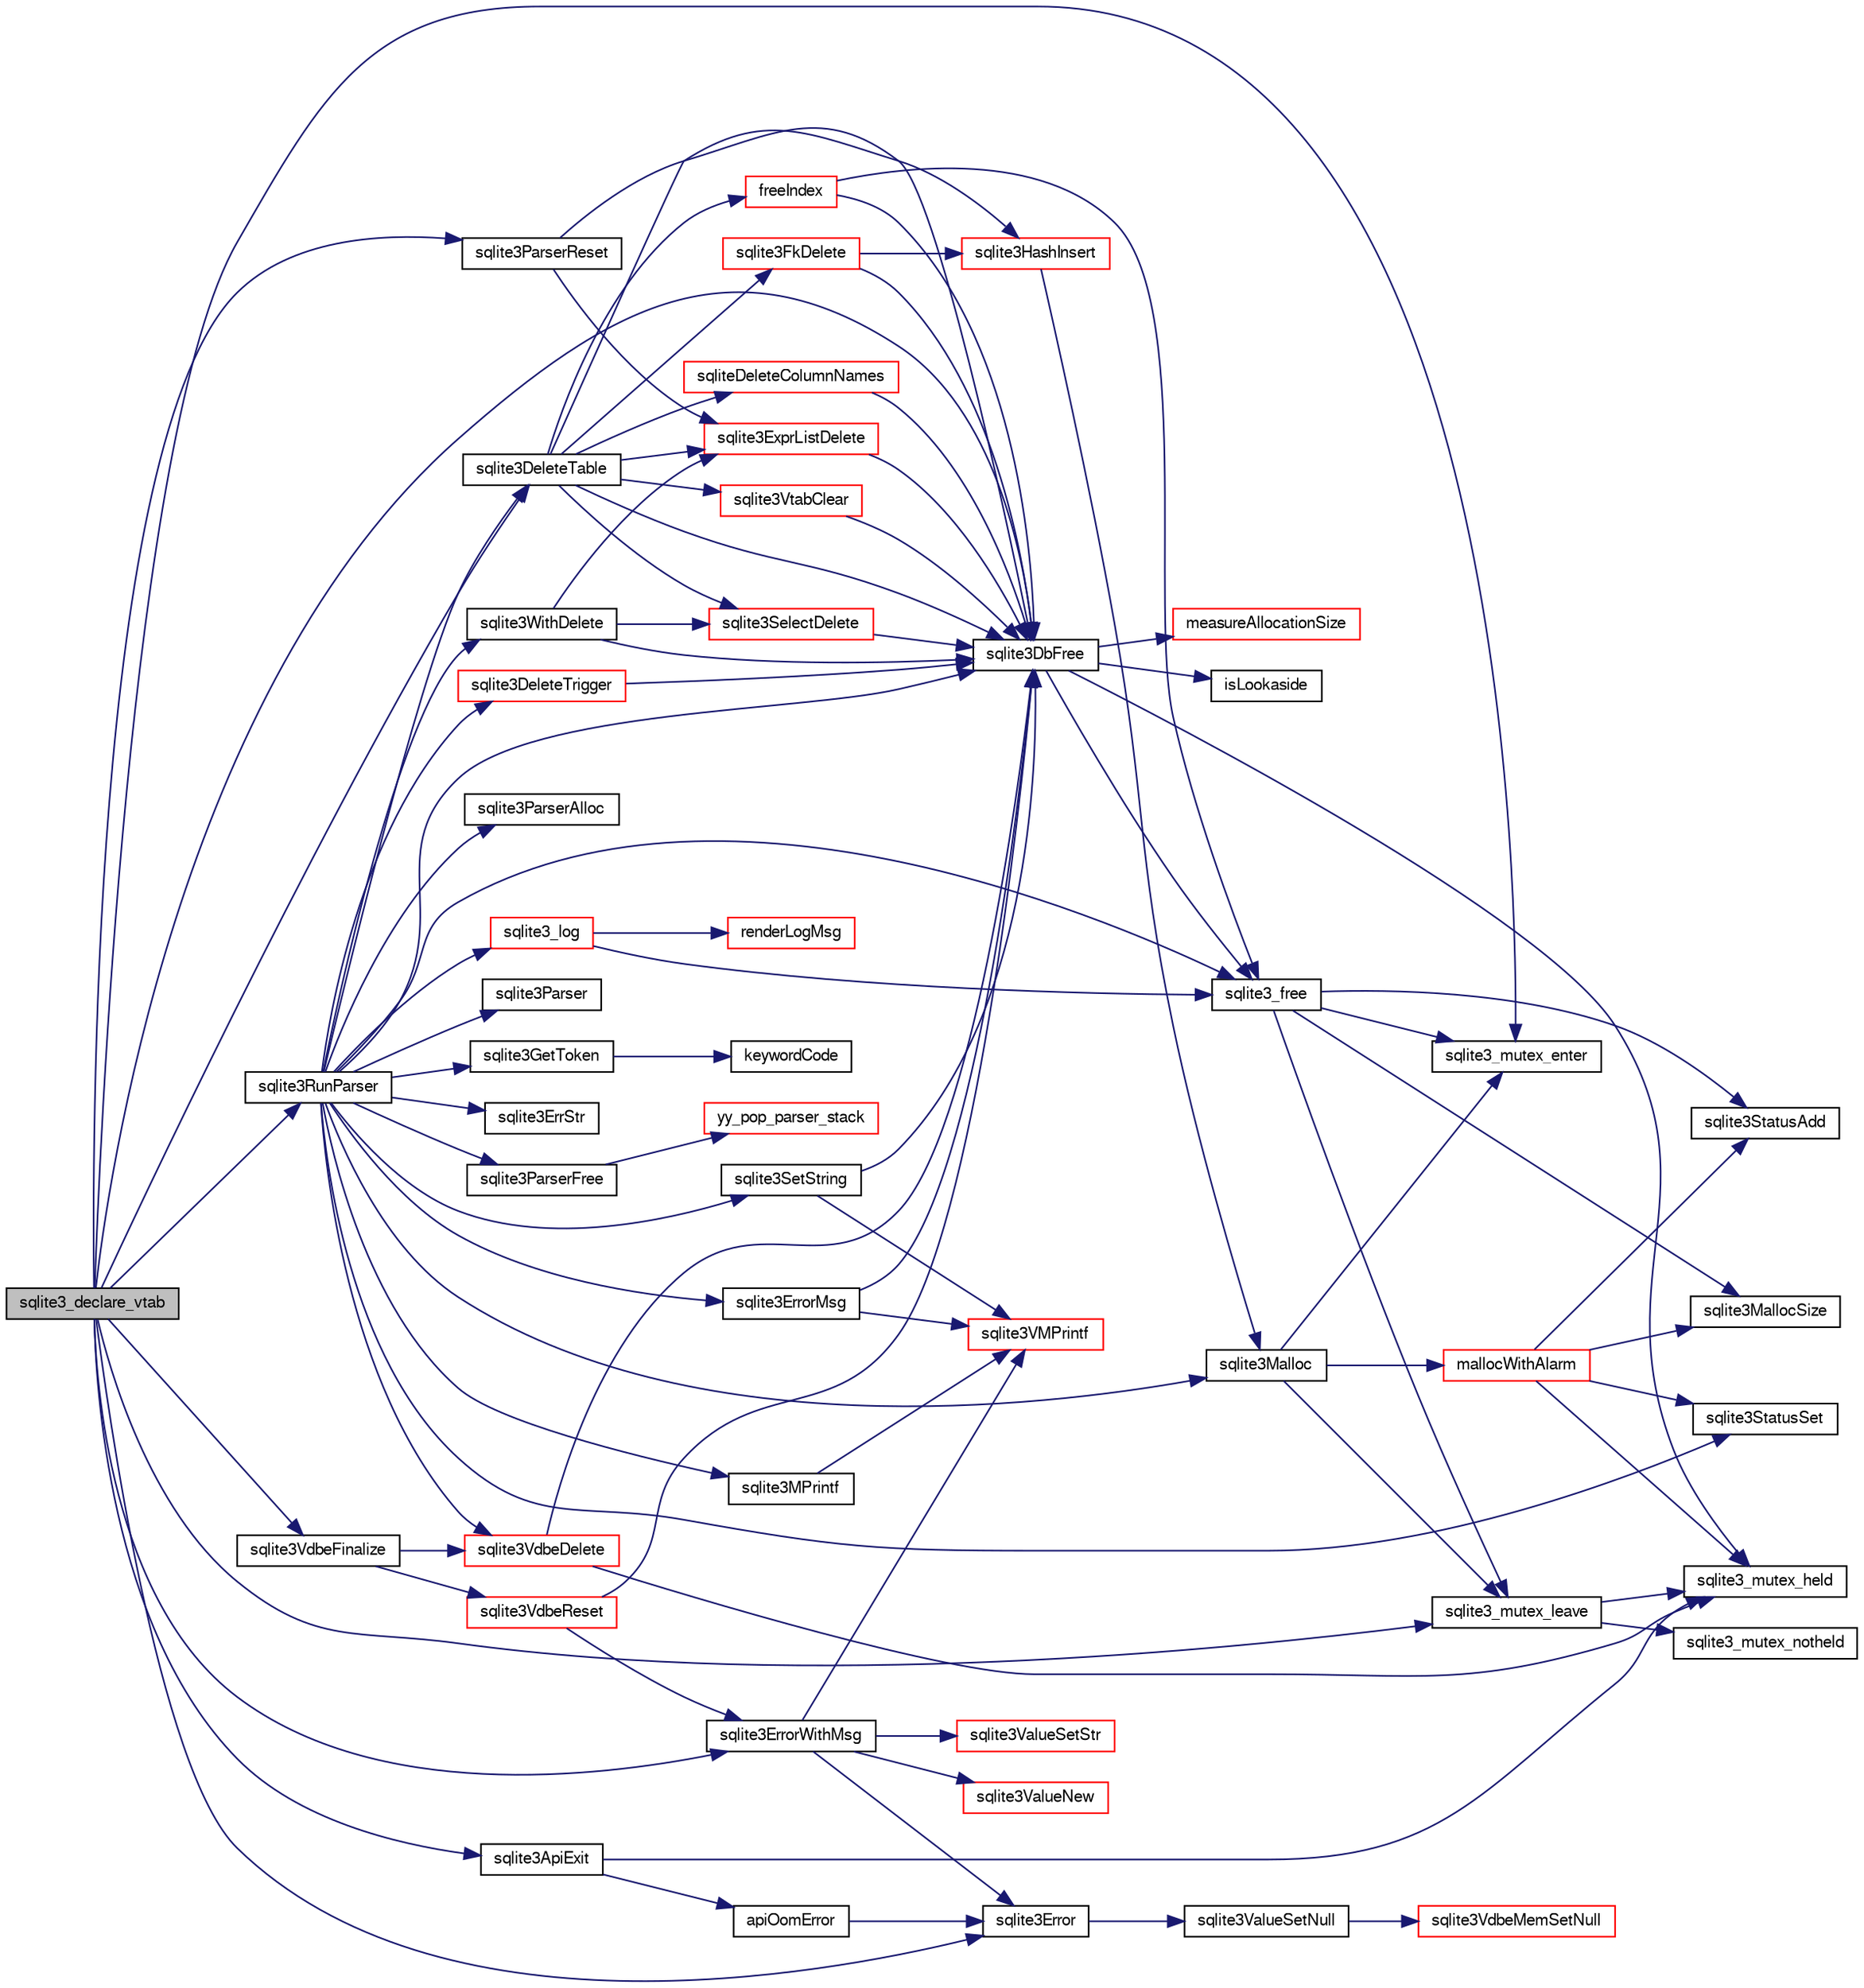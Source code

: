 digraph "sqlite3_declare_vtab"
{
  edge [fontname="FreeSans",fontsize="10",labelfontname="FreeSans",labelfontsize="10"];
  node [fontname="FreeSans",fontsize="10",shape=record];
  rankdir="LR";
  Node29258 [label="sqlite3_declare_vtab",height=0.2,width=0.4,color="black", fillcolor="grey75", style="filled", fontcolor="black"];
  Node29258 -> Node29259 [color="midnightblue",fontsize="10",style="solid",fontname="FreeSans"];
  Node29259 [label="sqlite3_mutex_enter",height=0.2,width=0.4,color="black", fillcolor="white", style="filled",URL="$sqlite3_8c.html#a1c12cde690bd89f104de5cbad12a6bf5"];
  Node29258 -> Node29260 [color="midnightblue",fontsize="10",style="solid",fontname="FreeSans"];
  Node29260 [label="sqlite3Error",height=0.2,width=0.4,color="black", fillcolor="white", style="filled",URL="$sqlite3_8c.html#a4ba5e8be78db50d5538dcaa45bcf74d3"];
  Node29260 -> Node29261 [color="midnightblue",fontsize="10",style="solid",fontname="FreeSans"];
  Node29261 [label="sqlite3ValueSetNull",height=0.2,width=0.4,color="black", fillcolor="white", style="filled",URL="$sqlite3_8c.html#ad9bc4507a7806b37946116afbe183b95"];
  Node29261 -> Node29262 [color="midnightblue",fontsize="10",style="solid",fontname="FreeSans"];
  Node29262 [label="sqlite3VdbeMemSetNull",height=0.2,width=0.4,color="red", fillcolor="white", style="filled",URL="$sqlite3_8c.html#ae01092c23aebaf8a3ebdf3954609b410"];
  Node29258 -> Node29273 [color="midnightblue",fontsize="10",style="solid",fontname="FreeSans"];
  Node29273 [label="sqlite3_mutex_leave",height=0.2,width=0.4,color="black", fillcolor="white", style="filled",URL="$sqlite3_8c.html#a5838d235601dbd3c1fa993555c6bcc93"];
  Node29273 -> Node29264 [color="midnightblue",fontsize="10",style="solid",fontname="FreeSans"];
  Node29264 [label="sqlite3_mutex_held",height=0.2,width=0.4,color="black", fillcolor="white", style="filled",URL="$sqlite3_8c.html#acf77da68932b6bc163c5e68547ecc3e7"];
  Node29273 -> Node29274 [color="midnightblue",fontsize="10",style="solid",fontname="FreeSans"];
  Node29274 [label="sqlite3_mutex_notheld",height=0.2,width=0.4,color="black", fillcolor="white", style="filled",URL="$sqlite3_8c.html#a83967c837c1c000d3b5adcfaa688f5dc"];
  Node29258 -> Node29276 [color="midnightblue",fontsize="10",style="solid",fontname="FreeSans"];
  Node29276 [label="sqlite3RunParser",height=0.2,width=0.4,color="black", fillcolor="white", style="filled",URL="$sqlite3_8c.html#a174f16a9adcc64bf971bae4a5ffa3488"];
  Node29276 -> Node29277 [color="midnightblue",fontsize="10",style="solid",fontname="FreeSans"];
  Node29277 [label="sqlite3ParserAlloc",height=0.2,width=0.4,color="black", fillcolor="white", style="filled",URL="$sqlite3_8c.html#ad04f20cc1a4b6d3e458d60b80c694d94"];
  Node29276 -> Node29278 [color="midnightblue",fontsize="10",style="solid",fontname="FreeSans"];
  Node29278 [label="sqlite3Malloc",height=0.2,width=0.4,color="black", fillcolor="white", style="filled",URL="$sqlite3_8c.html#a361a2eaa846b1885f123abe46f5d8b2b"];
  Node29278 -> Node29259 [color="midnightblue",fontsize="10",style="solid",fontname="FreeSans"];
  Node29278 -> Node29279 [color="midnightblue",fontsize="10",style="solid",fontname="FreeSans"];
  Node29279 [label="mallocWithAlarm",height=0.2,width=0.4,color="red", fillcolor="white", style="filled",URL="$sqlite3_8c.html#ab070d5cf8e48ec8a6a43cf025d48598b"];
  Node29279 -> Node29264 [color="midnightblue",fontsize="10",style="solid",fontname="FreeSans"];
  Node29279 -> Node29280 [color="midnightblue",fontsize="10",style="solid",fontname="FreeSans"];
  Node29280 [label="sqlite3StatusSet",height=0.2,width=0.4,color="black", fillcolor="white", style="filled",URL="$sqlite3_8c.html#afec7586c01fcb5ea17dc9d7725a589d9"];
  Node29279 -> Node29269 [color="midnightblue",fontsize="10",style="solid",fontname="FreeSans"];
  Node29269 [label="sqlite3MallocSize",height=0.2,width=0.4,color="black", fillcolor="white", style="filled",URL="$sqlite3_8c.html#acf5d2a5f35270bafb050bd2def576955"];
  Node29279 -> Node29272 [color="midnightblue",fontsize="10",style="solid",fontname="FreeSans"];
  Node29272 [label="sqlite3StatusAdd",height=0.2,width=0.4,color="black", fillcolor="white", style="filled",URL="$sqlite3_8c.html#afa029f93586aeab4cc85360905dae9cd"];
  Node29278 -> Node29273 [color="midnightblue",fontsize="10",style="solid",fontname="FreeSans"];
  Node29276 -> Node29283 [color="midnightblue",fontsize="10",style="solid",fontname="FreeSans"];
  Node29283 [label="sqlite3GetToken",height=0.2,width=0.4,color="black", fillcolor="white", style="filled",URL="$sqlite3_8c.html#a3111c5f563140332fcc76d31fd028aaf"];
  Node29283 -> Node29284 [color="midnightblue",fontsize="10",style="solid",fontname="FreeSans"];
  Node29284 [label="keywordCode",height=0.2,width=0.4,color="black", fillcolor="white", style="filled",URL="$sqlite3_8c.html#aa955bae98c47221b815579359b52335c"];
  Node29276 -> Node29285 [color="midnightblue",fontsize="10",style="solid",fontname="FreeSans"];
  Node29285 [label="sqlite3ErrorMsg",height=0.2,width=0.4,color="black", fillcolor="white", style="filled",URL="$sqlite3_8c.html#aee2798e173651adae0f9c85469f3457d"];
  Node29285 -> Node29286 [color="midnightblue",fontsize="10",style="solid",fontname="FreeSans"];
  Node29286 [label="sqlite3VMPrintf",height=0.2,width=0.4,color="red", fillcolor="white", style="filled",URL="$sqlite3_8c.html#a05535d0982ef06fbc2ee8195ebbae689"];
  Node29285 -> Node29266 [color="midnightblue",fontsize="10",style="solid",fontname="FreeSans"];
  Node29266 [label="sqlite3DbFree",height=0.2,width=0.4,color="black", fillcolor="white", style="filled",URL="$sqlite3_8c.html#ac70ab821a6607b4a1b909582dc37a069"];
  Node29266 -> Node29264 [color="midnightblue",fontsize="10",style="solid",fontname="FreeSans"];
  Node29266 -> Node29267 [color="midnightblue",fontsize="10",style="solid",fontname="FreeSans"];
  Node29267 [label="measureAllocationSize",height=0.2,width=0.4,color="red", fillcolor="white", style="filled",URL="$sqlite3_8c.html#a45731e644a22fdb756e2b6337224217a"];
  Node29266 -> Node29270 [color="midnightblue",fontsize="10",style="solid",fontname="FreeSans"];
  Node29270 [label="isLookaside",height=0.2,width=0.4,color="black", fillcolor="white", style="filled",URL="$sqlite3_8c.html#a770fa05ff9717b75e16f4d968a77b897"];
  Node29266 -> Node29271 [color="midnightblue",fontsize="10",style="solid",fontname="FreeSans"];
  Node29271 [label="sqlite3_free",height=0.2,width=0.4,color="black", fillcolor="white", style="filled",URL="$sqlite3_8c.html#a6552349e36a8a691af5487999ab09519"];
  Node29271 -> Node29259 [color="midnightblue",fontsize="10",style="solid",fontname="FreeSans"];
  Node29271 -> Node29272 [color="midnightblue",fontsize="10",style="solid",fontname="FreeSans"];
  Node29271 -> Node29269 [color="midnightblue",fontsize="10",style="solid",fontname="FreeSans"];
  Node29271 -> Node29273 [color="midnightblue",fontsize="10",style="solid",fontname="FreeSans"];
  Node29276 -> Node29266 [color="midnightblue",fontsize="10",style="solid",fontname="FreeSans"];
  Node29276 -> Node29526 [color="midnightblue",fontsize="10",style="solid",fontname="FreeSans"];
  Node29526 [label="sqlite3MPrintf",height=0.2,width=0.4,color="black", fillcolor="white", style="filled",URL="$sqlite3_8c.html#a208ef0df84e9778778804a19af03efea"];
  Node29526 -> Node29286 [color="midnightblue",fontsize="10",style="solid",fontname="FreeSans"];
  Node29276 -> Node29544 [color="midnightblue",fontsize="10",style="solid",fontname="FreeSans"];
  Node29544 [label="sqlite3Parser",height=0.2,width=0.4,color="black", fillcolor="white", style="filled",URL="$sqlite3_8c.html#a6f46fb0365c1d879ab5d64cde499c224"];
  Node29276 -> Node29280 [color="midnightblue",fontsize="10",style="solid",fontname="FreeSans"];
  Node29276 -> Node29545 [color="midnightblue",fontsize="10",style="solid",fontname="FreeSans"];
  Node29545 [label="sqlite3ParserFree",height=0.2,width=0.4,color="black", fillcolor="white", style="filled",URL="$sqlite3_8c.html#a75d41a16c8dff0547dcca208ff4d5d7d"];
  Node29545 -> Node29546 [color="midnightblue",fontsize="10",style="solid",fontname="FreeSans"];
  Node29546 [label="yy_pop_parser_stack",height=0.2,width=0.4,color="red", fillcolor="white", style="filled",URL="$sqlite3_8c.html#aa142fdd91628fd550751c6ef4e29b603"];
  Node29276 -> Node29271 [color="midnightblue",fontsize="10",style="solid",fontname="FreeSans"];
  Node29276 -> Node29895 [color="midnightblue",fontsize="10",style="solid",fontname="FreeSans"];
  Node29895 [label="sqlite3SetString",height=0.2,width=0.4,color="black", fillcolor="white", style="filled",URL="$sqlite3_8c.html#aad368822484a1ceae010a829e27454ae"];
  Node29895 -> Node29286 [color="midnightblue",fontsize="10",style="solid",fontname="FreeSans"];
  Node29895 -> Node29266 [color="midnightblue",fontsize="10",style="solid",fontname="FreeSans"];
  Node29276 -> Node29943 [color="midnightblue",fontsize="10",style="solid",fontname="FreeSans"];
  Node29943 [label="sqlite3ErrStr",height=0.2,width=0.4,color="black", fillcolor="white", style="filled",URL="$sqlite3_8c.html#ab289afae24fa83e42f3d78b3b7e91793"];
  Node29276 -> Node29320 [color="midnightblue",fontsize="10",style="solid",fontname="FreeSans"];
  Node29320 [label="sqlite3_log",height=0.2,width=0.4,color="red", fillcolor="white", style="filled",URL="$sqlite3_8c.html#a298c9699bf9c143662c6b1fec4b2dc3b"];
  Node29320 -> Node29321 [color="midnightblue",fontsize="10",style="solid",fontname="FreeSans"];
  Node29321 [label="renderLogMsg",height=0.2,width=0.4,color="red", fillcolor="white", style="filled",URL="$sqlite3_8c.html#a7a02b43ce0a27bb52085c7f446d115af"];
  Node29320 -> Node29271 [color="midnightblue",fontsize="10",style="solid",fontname="FreeSans"];
  Node29276 -> Node29922 [color="midnightblue",fontsize="10",style="solid",fontname="FreeSans"];
  Node29922 [label="sqlite3VdbeDelete",height=0.2,width=0.4,color="red", fillcolor="white", style="filled",URL="$sqlite3_8c.html#ace82a1f75873a6609067d0f572120e47"];
  Node29922 -> Node29264 [color="midnightblue",fontsize="10",style="solid",fontname="FreeSans"];
  Node29922 -> Node29266 [color="midnightblue",fontsize="10",style="solid",fontname="FreeSans"];
  Node29276 -> Node29553 [color="midnightblue",fontsize="10",style="solid",fontname="FreeSans"];
  Node29553 [label="sqlite3DeleteTable",height=0.2,width=0.4,color="black", fillcolor="white", style="filled",URL="$sqlite3_8c.html#a7fd3d507375a381a3807f92735318973"];
  Node29553 -> Node29554 [color="midnightblue",fontsize="10",style="solid",fontname="FreeSans"];
  Node29554 [label="sqlite3HashInsert",height=0.2,width=0.4,color="red", fillcolor="white", style="filled",URL="$sqlite3_8c.html#aebbc6c13b3c139d5f3463938f441da3d"];
  Node29554 -> Node29278 [color="midnightblue",fontsize="10",style="solid",fontname="FreeSans"];
  Node29553 -> Node29561 [color="midnightblue",fontsize="10",style="solid",fontname="FreeSans"];
  Node29561 [label="freeIndex",height=0.2,width=0.4,color="red", fillcolor="white", style="filled",URL="$sqlite3_8c.html#a00907c99c18d5bcb9d0b38c077146c31"];
  Node29561 -> Node29266 [color="midnightblue",fontsize="10",style="solid",fontname="FreeSans"];
  Node29561 -> Node29271 [color="midnightblue",fontsize="10",style="solid",fontname="FreeSans"];
  Node29553 -> Node30208 [color="midnightblue",fontsize="10",style="solid",fontname="FreeSans"];
  Node30208 [label="sqlite3FkDelete",height=0.2,width=0.4,color="red", fillcolor="white", style="filled",URL="$sqlite3_8c.html#a59a33da6c4e11d3f99b15eafdc01f013"];
  Node30208 -> Node29554 [color="midnightblue",fontsize="10",style="solid",fontname="FreeSans"];
  Node30208 -> Node29266 [color="midnightblue",fontsize="10",style="solid",fontname="FreeSans"];
  Node29553 -> Node30210 [color="midnightblue",fontsize="10",style="solid",fontname="FreeSans"];
  Node30210 [label="sqliteDeleteColumnNames",height=0.2,width=0.4,color="red", fillcolor="white", style="filled",URL="$sqlite3_8c.html#a30fd46bd85a745b908f382e5dd74c38a"];
  Node30210 -> Node29266 [color="midnightblue",fontsize="10",style="solid",fontname="FreeSans"];
  Node29553 -> Node29266 [color="midnightblue",fontsize="10",style="solid",fontname="FreeSans"];
  Node29553 -> Node29548 [color="midnightblue",fontsize="10",style="solid",fontname="FreeSans"];
  Node29548 [label="sqlite3SelectDelete",height=0.2,width=0.4,color="red", fillcolor="white", style="filled",URL="$sqlite3_8c.html#a0f56959f0acac85496744f0d068854a0"];
  Node29548 -> Node29266 [color="midnightblue",fontsize="10",style="solid",fontname="FreeSans"];
  Node29553 -> Node29550 [color="midnightblue",fontsize="10",style="solid",fontname="FreeSans"];
  Node29550 [label="sqlite3ExprListDelete",height=0.2,width=0.4,color="red", fillcolor="white", style="filled",URL="$sqlite3_8c.html#ae9cd46eac81e86a04ed8c09b99fc3c10"];
  Node29550 -> Node29266 [color="midnightblue",fontsize="10",style="solid",fontname="FreeSans"];
  Node29553 -> Node30211 [color="midnightblue",fontsize="10",style="solid",fontname="FreeSans"];
  Node30211 [label="sqlite3VtabClear",height=0.2,width=0.4,color="red", fillcolor="white", style="filled",URL="$sqlite3_8c.html#a0690ffd2d2e58bd4ed1ce4f1e35c1ef1"];
  Node30211 -> Node29266 [color="midnightblue",fontsize="10",style="solid",fontname="FreeSans"];
  Node29276 -> Node30212 [color="midnightblue",fontsize="10",style="solid",fontname="FreeSans"];
  Node30212 [label="sqlite3WithDelete",height=0.2,width=0.4,color="black", fillcolor="white", style="filled",URL="$sqlite3_8c.html#a17d9ea3de76b5d740b422ea9b4fe3abb"];
  Node30212 -> Node29550 [color="midnightblue",fontsize="10",style="solid",fontname="FreeSans"];
  Node30212 -> Node29548 [color="midnightblue",fontsize="10",style="solid",fontname="FreeSans"];
  Node30212 -> Node29266 [color="midnightblue",fontsize="10",style="solid",fontname="FreeSans"];
  Node29276 -> Node29774 [color="midnightblue",fontsize="10",style="solid",fontname="FreeSans"];
  Node29774 [label="sqlite3DeleteTrigger",height=0.2,width=0.4,color="red", fillcolor="white", style="filled",URL="$sqlite3_8c.html#a4be7bebe98d17357fb3fa8cdb3b795f3"];
  Node29774 -> Node29266 [color="midnightblue",fontsize="10",style="solid",fontname="FreeSans"];
  Node29258 -> Node29582 [color="midnightblue",fontsize="10",style="solid",fontname="FreeSans"];
  Node29582 [label="sqlite3ErrorWithMsg",height=0.2,width=0.4,color="black", fillcolor="white", style="filled",URL="$sqlite3_8c.html#a11feb4cd8e77d59df266587cfe1b2641"];
  Node29582 -> Node29260 [color="midnightblue",fontsize="10",style="solid",fontname="FreeSans"];
  Node29582 -> Node29583 [color="midnightblue",fontsize="10",style="solid",fontname="FreeSans"];
  Node29583 [label="sqlite3ValueNew",height=0.2,width=0.4,color="red", fillcolor="white", style="filled",URL="$sqlite3_8c.html#ad40a378778daff2d574bec905e35828b"];
  Node29582 -> Node29286 [color="midnightblue",fontsize="10",style="solid",fontname="FreeSans"];
  Node29582 -> Node29584 [color="midnightblue",fontsize="10",style="solid",fontname="FreeSans"];
  Node29584 [label="sqlite3ValueSetStr",height=0.2,width=0.4,color="red", fillcolor="white", style="filled",URL="$sqlite3_8c.html#a1fd40749f47941ee97ff6d798e2bc67e"];
  Node29258 -> Node29266 [color="midnightblue",fontsize="10",style="solid",fontname="FreeSans"];
  Node29258 -> Node29843 [color="midnightblue",fontsize="10",style="solid",fontname="FreeSans"];
  Node29843 [label="sqlite3VdbeFinalize",height=0.2,width=0.4,color="black", fillcolor="white", style="filled",URL="$sqlite3_8c.html#af81e0c8d03b71610d3a826469f67bbd4"];
  Node29843 -> Node29844 [color="midnightblue",fontsize="10",style="solid",fontname="FreeSans"];
  Node29844 [label="sqlite3VdbeReset",height=0.2,width=0.4,color="red", fillcolor="white", style="filled",URL="$sqlite3_8c.html#a315a913742f7267f90d46d41446353b1"];
  Node29844 -> Node29266 [color="midnightblue",fontsize="10",style="solid",fontname="FreeSans"];
  Node29844 -> Node29582 [color="midnightblue",fontsize="10",style="solid",fontname="FreeSans"];
  Node29843 -> Node29922 [color="midnightblue",fontsize="10",style="solid",fontname="FreeSans"];
  Node29258 -> Node29553 [color="midnightblue",fontsize="10",style="solid",fontname="FreeSans"];
  Node29258 -> Node29929 [color="midnightblue",fontsize="10",style="solid",fontname="FreeSans"];
  Node29929 [label="sqlite3ParserReset",height=0.2,width=0.4,color="black", fillcolor="white", style="filled",URL="$sqlite3_8c.html#ae5c69f1aa716b5dc4b54dbf6642c1071"];
  Node29929 -> Node29266 [color="midnightblue",fontsize="10",style="solid",fontname="FreeSans"];
  Node29929 -> Node29550 [color="midnightblue",fontsize="10",style="solid",fontname="FreeSans"];
  Node29258 -> Node29481 [color="midnightblue",fontsize="10",style="solid",fontname="FreeSans"];
  Node29481 [label="sqlite3ApiExit",height=0.2,width=0.4,color="black", fillcolor="white", style="filled",URL="$sqlite3_8c.html#ae5a967ec6172298db98b6090bbd1dd9b"];
  Node29481 -> Node29264 [color="midnightblue",fontsize="10",style="solid",fontname="FreeSans"];
  Node29481 -> Node29482 [color="midnightblue",fontsize="10",style="solid",fontname="FreeSans"];
  Node29482 [label="apiOomError",height=0.2,width=0.4,color="black", fillcolor="white", style="filled",URL="$sqlite3_8c.html#a55c294da0c468873c7f7ea59378b8b9c"];
  Node29482 -> Node29260 [color="midnightblue",fontsize="10",style="solid",fontname="FreeSans"];
}
